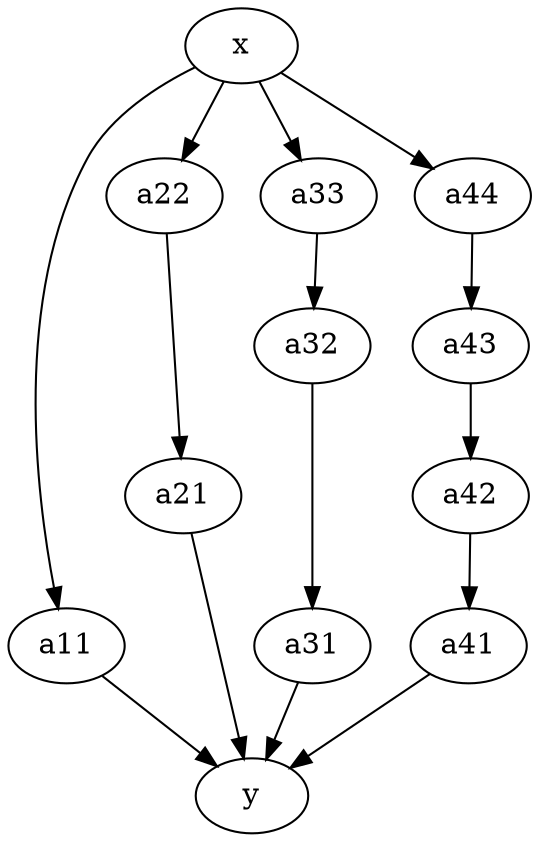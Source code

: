 digraph chains1234r {
name=chains1234r
x -> a11 -> y
x -> a22 -> a21 -> y
x -> a33 -> a32 -> a31 -> y
x -> a44 -> a43 -> a42 -> a41 -> y
}
